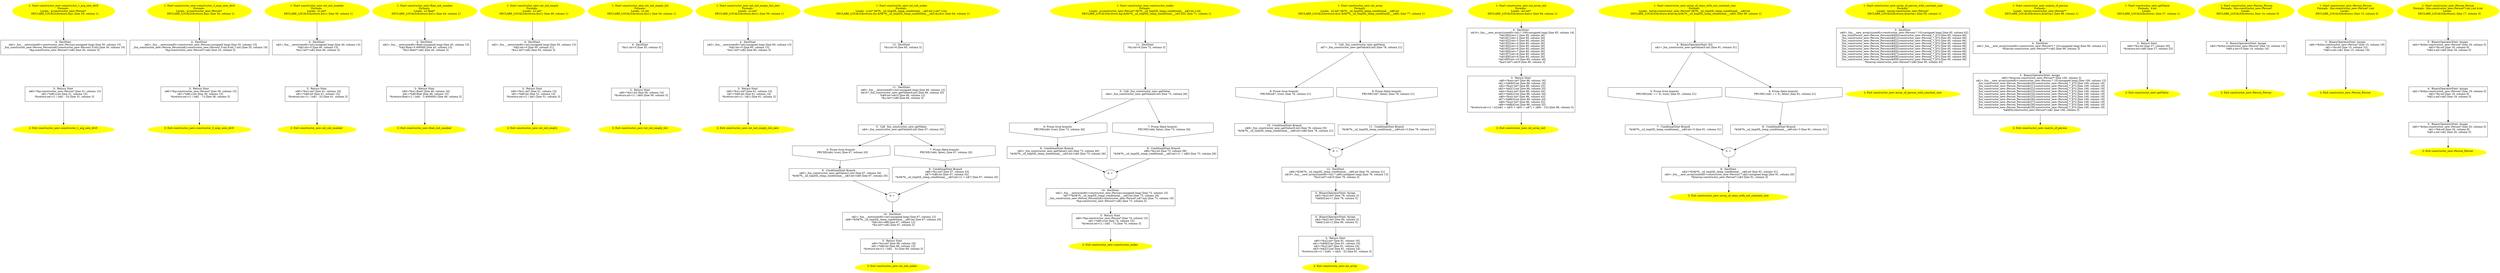 /* @generated */
digraph cfg {
"constructor_1_arg_new_div0#constructor_new#798841234716809588.2c010a7c7293e961b9ed8149c3f3debe_1" [label="1: Start constructor_new::constructor_1_arg_new_div0\nFormals: \nLocals:  p:constructor_new::Person* \n   DECLARE_LOCALS(&return,&p); [line 29, column 1]\n " color=yellow style=filled]
	

	 "constructor_1_arg_new_div0#constructor_new#798841234716809588.2c010a7c7293e961b9ed8149c3f3debe_1" -> "constructor_1_arg_new_div0#constructor_new#798841234716809588.2c010a7c7293e961b9ed8149c3f3debe_4" ;
"constructor_1_arg_new_div0#constructor_new#798841234716809588.2c010a7c7293e961b9ed8149c3f3debe_2" [label="2: Exit constructor_new::constructor_1_arg_new_div0 \n  " color=yellow style=filled]
	

"constructor_1_arg_new_div0#constructor_new#798841234716809588.2c010a7c7293e961b9ed8149c3f3debe_3" [label="3:  Return Stmt \n   n$0=*&p:constructor_new::Person* [line 31, column 15]\n  n$1=*n$0.x:int [line 31, column 15]\n  *&return:int=(1 / (n$1 - 5)) [line 31, column 3]\n " shape="box"]
	

	 "constructor_1_arg_new_div0#constructor_new#798841234716809588.2c010a7c7293e961b9ed8149c3f3debe_3" -> "constructor_1_arg_new_div0#constructor_new#798841234716809588.2c010a7c7293e961b9ed8149c3f3debe_2" ;
"constructor_1_arg_new_div0#constructor_new#798841234716809588.2c010a7c7293e961b9ed8149c3f3debe_4" [label="4:  DeclStmt \n   n$2=_fun___new(sizeof(t=constructor_new::Person):unsigned long) [line 30, column 15]\n  _fun_constructor_new::Person_Person(n$2:constructor_new::Person*,5:int) [line 30, column 19]\n  *&p:constructor_new::Person*=n$2 [line 30, column 3]\n " shape="box"]
	

	 "constructor_1_arg_new_div0#constructor_new#798841234716809588.2c010a7c7293e961b9ed8149c3f3debe_4" -> "constructor_1_arg_new_div0#constructor_new#798841234716809588.2c010a7c7293e961b9ed8149c3f3debe_3" ;
"constructor_3_args_new_div0#constructor_new#13438839859480315932.2122014ebac449e6fb981ba75ba0617e_1" [label="1: Start constructor_new::constructor_3_args_new_div0\nFormals: \nLocals:  p:constructor_new::Person* \n   DECLARE_LOCALS(&return,&p); [line 34, column 1]\n " color=yellow style=filled]
	

	 "constructor_3_args_new_div0#constructor_new#13438839859480315932.2122014ebac449e6fb981ba75ba0617e_1" -> "constructor_3_args_new_div0#constructor_new#13438839859480315932.2122014ebac449e6fb981ba75ba0617e_4" ;
"constructor_3_args_new_div0#constructor_new#13438839859480315932.2122014ebac449e6fb981ba75ba0617e_2" [label="2: Exit constructor_new::constructor_3_args_new_div0 \n  " color=yellow style=filled]
	

"constructor_3_args_new_div0#constructor_new#13438839859480315932.2122014ebac449e6fb981ba75ba0617e_3" [label="3:  Return Stmt \n   n$0=*&p:constructor_new::Person* [line 36, column 15]\n  n$1=*n$0.z:int [line 36, column 15]\n  *&return:int=(1 / (n$1 - 7)) [line 36, column 3]\n " shape="box"]
	

	 "constructor_3_args_new_div0#constructor_new#13438839859480315932.2122014ebac449e6fb981ba75ba0617e_3" -> "constructor_3_args_new_div0#constructor_new#13438839859480315932.2122014ebac449e6fb981ba75ba0617e_2" ;
"constructor_3_args_new_div0#constructor_new#13438839859480315932.2122014ebac449e6fb981ba75ba0617e_4" [label="4:  DeclStmt \n   n$2=_fun___new(sizeof(t=constructor_new::Person):unsigned long) [line 35, column 15]\n  _fun_constructor_new::Person_Person(n$2:constructor_new::Person*,5:int,6:int,7:int) [line 35, column 19]\n  *&p:constructor_new::Person*=n$2 [line 35, column 3]\n " shape="box"]
	

	 "constructor_3_args_new_div0#constructor_new#13438839859480315932.2122014ebac449e6fb981ba75ba0617e_4" -> "constructor_3_args_new_div0#constructor_new#13438839859480315932.2122014ebac449e6fb981ba75ba0617e_3" ;
"int_init_number#constructor_new#16564762083428359974.2a1c04c2e924068dd02b097712efe518_1" [label="1: Start constructor_new::int_init_number\nFormals: \nLocals:  x1:int* \n   DECLARE_LOCALS(&return,&x1); [line 39, column 1]\n " color=yellow style=filled]
	

	 "int_init_number#constructor_new#16564762083428359974.2a1c04c2e924068dd02b097712efe518_1" -> "int_init_number#constructor_new#16564762083428359974.2a1c04c2e924068dd02b097712efe518_4" ;
"int_init_number#constructor_new#16564762083428359974.2a1c04c2e924068dd02b097712efe518_2" [label="2: Exit constructor_new::int_init_number \n  " color=yellow style=filled]
	

"int_init_number#constructor_new#16564762083428359974.2a1c04c2e924068dd02b097712efe518_3" [label="3:  Return Stmt \n   n$0=*&x1:int* [line 41, column 16]\n  n$1=*n$0:int [line 41, column 15]\n  *&return:int=(1 / (n$1 - 5)) [line 41, column 3]\n " shape="box"]
	

	 "int_init_number#constructor_new#16564762083428359974.2a1c04c2e924068dd02b097712efe518_3" -> "int_init_number#constructor_new#16564762083428359974.2a1c04c2e924068dd02b097712efe518_2" ;
"int_init_number#constructor_new#16564762083428359974.2a1c04c2e924068dd02b097712efe518_4" [label="4:  DeclStmt \n   n$2=_fun___new(sizeof(t=int):unsigned long) [line 40, column 13]\n  *n$2:int=5 [line 40, column 13]\n  *&x1:int*=n$2 [line 40, column 3]\n " shape="box"]
	

	 "int_init_number#constructor_new#16564762083428359974.2a1c04c2e924068dd02b097712efe518_4" -> "int_init_number#constructor_new#16564762083428359974.2a1c04c2e924068dd02b097712efe518_3" ;
"float_init_number#constructor_new#3988440966025503299.b1d13528d0a983c1943c8fdd13e58be6_1" [label="1: Start constructor_new::float_init_number\nFormals: \nLocals:  x1:float* \n   DECLARE_LOCALS(&return,&x1); [line 44, column 1]\n " color=yellow style=filled]
	

	 "float_init_number#constructor_new#3988440966025503299.b1d13528d0a983c1943c8fdd13e58be6_1" -> "float_init_number#constructor_new#3988440966025503299.b1d13528d0a983c1943c8fdd13e58be6_4" ;
"float_init_number#constructor_new#3988440966025503299.b1d13528d0a983c1943c8fdd13e58be6_2" [label="2: Exit constructor_new::float_init_number \n  " color=yellow style=filled]
	

"float_init_number#constructor_new#3988440966025503299.b1d13528d0a983c1943c8fdd13e58be6_3" [label="3:  Return Stmt \n   n$0=*&x1:float* [line 46, column 16]\n  n$1=*n$0:float [line 46, column 15]\n  *&return:float=(1 / (n$1 - 5.400000)) [line 46, column 3]\n " shape="box"]
	

	 "float_init_number#constructor_new#3988440966025503299.b1d13528d0a983c1943c8fdd13e58be6_3" -> "float_init_number#constructor_new#3988440966025503299.b1d13528d0a983c1943c8fdd13e58be6_2" ;
"float_init_number#constructor_new#3988440966025503299.b1d13528d0a983c1943c8fdd13e58be6_4" [label="4:  DeclStmt \n   n$2=_fun___new(sizeof(t=float):unsigned long) [line 45, column 15]\n  *n$2:float=5.400000 [line 45, column 15]\n  *&x1:float*=n$2 [line 45, column 3]\n " shape="box"]
	

	 "float_init_number#constructor_new#3988440966025503299.b1d13528d0a983c1943c8fdd13e58be6_4" -> "float_init_number#constructor_new#3988440966025503299.b1d13528d0a983c1943c8fdd13e58be6_3" ;
"int_init_empty#constructor_new#15413029864213743197.d5b807871fe4ea10e898a381f0edef4d_1" [label="1: Start constructor_new::int_init_empty\nFormals: \nLocals:  x1:int* \n   DECLARE_LOCALS(&return,&x1); [line 49, column 1]\n " color=yellow style=filled]
	

	 "int_init_empty#constructor_new#15413029864213743197.d5b807871fe4ea10e898a381f0edef4d_1" -> "int_init_empty#constructor_new#15413029864213743197.d5b807871fe4ea10e898a381f0edef4d_4" ;
"int_init_empty#constructor_new#15413029864213743197.d5b807871fe4ea10e898a381f0edef4d_2" [label="2: Exit constructor_new::int_init_empty \n  " color=yellow style=filled]
	

"int_init_empty#constructor_new#15413029864213743197.d5b807871fe4ea10e898a381f0edef4d_3" [label="3:  Return Stmt \n   n$0=*&x1:int* [line 51, column 15]\n  n$1=*n$0:int [line 51, column 14]\n  *&return:int=(1 / n$1) [line 51, column 3]\n " shape="box"]
	

	 "int_init_empty#constructor_new#15413029864213743197.d5b807871fe4ea10e898a381f0edef4d_3" -> "int_init_empty#constructor_new#15413029864213743197.d5b807871fe4ea10e898a381f0edef4d_2" ;
"int_init_empty#constructor_new#15413029864213743197.d5b807871fe4ea10e898a381f0edef4d_4" [label="4:  DeclStmt \n   n$2=_fun___new(sizeof(t=int):unsigned long) [line 50, column 13]\n  *n$2:int=0 [line 50, column 21]\n  *&x1:int*=n$2 [line 50, column 3]\n " shape="box"]
	

	 "int_init_empty#constructor_new#15413029864213743197.d5b807871fe4ea10e898a381f0edef4d_4" -> "int_init_empty#constructor_new#15413029864213743197.d5b807871fe4ea10e898a381f0edef4d_3" ;
"int_init_empty_list#constructor_new#3613770932207490177.2b4662eed1a13d3237e163f39bc6397c_1" [label="1: Start constructor_new::int_init_empty_list\nFormals: \nLocals:  x1:int \n   DECLARE_LOCALS(&return,&x1); [line 54, column 1]\n " color=yellow style=filled]
	

	 "int_init_empty_list#constructor_new#3613770932207490177.2b4662eed1a13d3237e163f39bc6397c_1" -> "int_init_empty_list#constructor_new#3613770932207490177.2b4662eed1a13d3237e163f39bc6397c_4" ;
"int_init_empty_list#constructor_new#3613770932207490177.2b4662eed1a13d3237e163f39bc6397c_2" [label="2: Exit constructor_new::int_init_empty_list \n  " color=yellow style=filled]
	

"int_init_empty_list#constructor_new#3613770932207490177.2b4662eed1a13d3237e163f39bc6397c_3" [label="3:  Return Stmt \n   n$0=*&x1:int [line 56, column 14]\n  *&return:int=(1 / n$0) [line 56, column 3]\n " shape="box"]
	

	 "int_init_empty_list#constructor_new#3613770932207490177.2b4662eed1a13d3237e163f39bc6397c_3" -> "int_init_empty_list#constructor_new#3613770932207490177.2b4662eed1a13d3237e163f39bc6397c_2" ;
"int_init_empty_list#constructor_new#3613770932207490177.2b4662eed1a13d3237e163f39bc6397c_4" [label="4:  DeclStmt \n   *&x1:int=0 [line 55, column 3]\n " shape="box"]
	

	 "int_init_empty_list#constructor_new#3613770932207490177.2b4662eed1a13d3237e163f39bc6397c_4" -> "int_init_empty_list#constructor_new#3613770932207490177.2b4662eed1a13d3237e163f39bc6397c_3" ;
"int_init_empty_list_new#constructor_new#18093274870234850959.e77c2840901e6e789e52d55ac81db88f_1" [label="1: Start constructor_new::int_init_empty_list_new\nFormals: \nLocals:  x1:int* \n   DECLARE_LOCALS(&return,&x1); [line 59, column 1]\n " color=yellow style=filled]
	

	 "int_init_empty_list_new#constructor_new#18093274870234850959.e77c2840901e6e789e52d55ac81db88f_1" -> "int_init_empty_list_new#constructor_new#18093274870234850959.e77c2840901e6e789e52d55ac81db88f_4" ;
"int_init_empty_list_new#constructor_new#18093274870234850959.e77c2840901e6e789e52d55ac81db88f_2" [label="2: Exit constructor_new::int_init_empty_list_new \n  " color=yellow style=filled]
	

"int_init_empty_list_new#constructor_new#18093274870234850959.e77c2840901e6e789e52d55ac81db88f_3" [label="3:  Return Stmt \n   n$0=*&x1:int* [line 61, column 15]\n  n$1=*n$0:int [line 61, column 14]\n  *&return:int=(1 / n$1) [line 61, column 3]\n " shape="box"]
	

	 "int_init_empty_list_new#constructor_new#18093274870234850959.e77c2840901e6e789e52d55ac81db88f_3" -> "int_init_empty_list_new#constructor_new#18093274870234850959.e77c2840901e6e789e52d55ac81db88f_2" ;
"int_init_empty_list_new#constructor_new#18093274870234850959.e77c2840901e6e789e52d55ac81db88f_4" [label="4:  DeclStmt \n   n$2=_fun___new(sizeof(t=int):unsigned long) [line 60, column 13]\n  *n$2:int=0 [line 60, column 13]\n  *&x1:int*=n$2 [line 60, column 3]\n " shape="box"]
	

	 "int_init_empty_list_new#constructor_new#18093274870234850959.e77c2840901e6e789e52d55ac81db88f_4" -> "int_init_empty_list_new#constructor_new#18093274870234850959.e77c2840901e6e789e52d55ac81db88f_3" ;
"int_init_nodes#constructor_new#3816193909145311065.e18f1e2417086b4c8d20246eeee5dd01_1" [label="1: Start constructor_new::int_init_nodes\nFormals: \nLocals:  x:int* 0$?%__sil_tmpSIL_temp_conditional___n$3:int y:int* z:int \n   DECLARE_LOCALS(&return,&x,&0$?%__sil_tmpSIL_temp_conditional___n$3,&y,&z); [line 64, column 1]\n " color=yellow style=filled]
	

	 "int_init_nodes#constructor_new#3816193909145311065.e18f1e2417086b4c8d20246eeee5dd01_1" -> "int_init_nodes#constructor_new#3816193909145311065.e18f1e2417086b4c8d20246eeee5dd01_12" ;
"int_init_nodes#constructor_new#3816193909145311065.e18f1e2417086b4c8d20246eeee5dd01_2" [label="2: Exit constructor_new::int_init_nodes \n  " color=yellow style=filled]
	

"int_init_nodes#constructor_new#3816193909145311065.e18f1e2417086b4c8d20246eeee5dd01_3" [label="3:  Return Stmt \n   n$0=*&x:int* [line 68, column 16]\n  n$1=*n$0:int [line 68, column 15]\n  *&return:int=(1 / (n$1 - 5)) [line 68, column 3]\n " shape="box"]
	

	 "int_init_nodes#constructor_new#3816193909145311065.e18f1e2417086b4c8d20246eeee5dd01_3" -> "int_init_nodes#constructor_new#3816193909145311065.e18f1e2417086b4c8d20246eeee5dd01_2" ;
"int_init_nodes#constructor_new#3816193909145311065.e18f1e2417086b4c8d20246eeee5dd01_4" [label="4: + \n  " ]
	

	 "int_init_nodes#constructor_new#3816193909145311065.e18f1e2417086b4c8d20246eeee5dd01_4" -> "int_init_nodes#constructor_new#3816193909145311065.e18f1e2417086b4c8d20246eeee5dd01_10" ;
"int_init_nodes#constructor_new#3816193909145311065.e18f1e2417086b4c8d20246eeee5dd01_5" [label="5:  Call _fun_constructor_new::getValue \n   n$4=_fun_constructor_new::getValue(0:int) [line 67, column 20]\n " shape="box"]
	

	 "int_init_nodes#constructor_new#3816193909145311065.e18f1e2417086b4c8d20246eeee5dd01_5" -> "int_init_nodes#constructor_new#3816193909145311065.e18f1e2417086b4c8d20246eeee5dd01_6" ;
	 "int_init_nodes#constructor_new#3816193909145311065.e18f1e2417086b4c8d20246eeee5dd01_5" -> "int_init_nodes#constructor_new#3816193909145311065.e18f1e2417086b4c8d20246eeee5dd01_7" ;
"int_init_nodes#constructor_new#3816193909145311065.e18f1e2417086b4c8d20246eeee5dd01_6" [label="6: Prune (true branch) \n   PRUNE(n$4, true); [line 67, column 20]\n " shape="invhouse"]
	

	 "int_init_nodes#constructor_new#3816193909145311065.e18f1e2417086b4c8d20246eeee5dd01_6" -> "int_init_nodes#constructor_new#3816193909145311065.e18f1e2417086b4c8d20246eeee5dd01_8" ;
"int_init_nodes#constructor_new#3816193909145311065.e18f1e2417086b4c8d20246eeee5dd01_7" [label="7: Prune (false branch) \n   PRUNE(!n$4, false); [line 67, column 20]\n " shape="invhouse"]
	

	 "int_init_nodes#constructor_new#3816193909145311065.e18f1e2417086b4c8d20246eeee5dd01_7" -> "int_init_nodes#constructor_new#3816193909145311065.e18f1e2417086b4c8d20246eeee5dd01_9" ;
"int_init_nodes#constructor_new#3816193909145311065.e18f1e2417086b4c8d20246eeee5dd01_8" [label="8:  ConditinalStmt Branch \n   n$5=_fun_constructor_new::getValue(1:int) [line 67, column 34]\n  *&0$?%__sil_tmpSIL_temp_conditional___n$3:int=n$5 [line 67, column 20]\n " shape="box"]
	

	 "int_init_nodes#constructor_new#3816193909145311065.e18f1e2417086b4c8d20246eeee5dd01_8" -> "int_init_nodes#constructor_new#3816193909145311065.e18f1e2417086b4c8d20246eeee5dd01_4" ;
"int_init_nodes#constructor_new#3816193909145311065.e18f1e2417086b4c8d20246eeee5dd01_9" [label="9:  ConditinalStmt Branch \n   n$6=*&y:int* [line 67, column 53]\n  n$7=*n$6:int [line 67, column 52]\n  *&0$?%__sil_tmpSIL_temp_conditional___n$3:int=(1 + n$7) [line 67, column 20]\n " shape="box"]
	

	 "int_init_nodes#constructor_new#3816193909145311065.e18f1e2417086b4c8d20246eeee5dd01_9" -> "int_init_nodes#constructor_new#3816193909145311065.e18f1e2417086b4c8d20246eeee5dd01_4" ;
"int_init_nodes#constructor_new#3816193909145311065.e18f1e2417086b4c8d20246eeee5dd01_10" [label="10:  DeclStmt \n   n$2=_fun___new(sizeof(t=int):unsigned long) [line 67, column 12]\n  n$8=*&0$?%__sil_tmpSIL_temp_conditional___n$3:int [line 67, column 20]\n  *n$2:int=n$8 [line 67, column 12]\n  *&x:int*=n$2 [line 67, column 3]\n " shape="box"]
	

	 "int_init_nodes#constructor_new#3816193909145311065.e18f1e2417086b4c8d20246eeee5dd01_10" -> "int_init_nodes#constructor_new#3816193909145311065.e18f1e2417086b4c8d20246eeee5dd01_3" ;
"int_init_nodes#constructor_new#3816193909145311065.e18f1e2417086b4c8d20246eeee5dd01_11" [label="11:  DeclStmt \n   n$9=_fun___new(sizeof(t=int):unsigned long) [line 66, column 12]\n  n$10=_fun_constructor_new::getValue(4:int) [line 66, column 20]\n  *n$9:int=n$10 [line 66, column 12]\n  *&y:int*=n$9 [line 66, column 3]\n " shape="box"]
	

	 "int_init_nodes#constructor_new#3816193909145311065.e18f1e2417086b4c8d20246eeee5dd01_11" -> "int_init_nodes#constructor_new#3816193909145311065.e18f1e2417086b4c8d20246eeee5dd01_5" ;
"int_init_nodes#constructor_new#3816193909145311065.e18f1e2417086b4c8d20246eeee5dd01_12" [label="12:  DeclStmt \n   *&z:int=6 [line 65, column 3]\n " shape="box"]
	

	 "int_init_nodes#constructor_new#3816193909145311065.e18f1e2417086b4c8d20246eeee5dd01_12" -> "int_init_nodes#constructor_new#3816193909145311065.e18f1e2417086b4c8d20246eeee5dd01_11" ;
"constructor_nodes#constructor_new#2199504594298711726.73e416487288cbd4adea79b64a17dbe2_1" [label="1: Start constructor_new::constructor_nodes\nFormals: \nLocals:  p:constructor_new::Person* 0$?%__sil_tmpSIL_temp_conditional___n$3:int z:int \n   DECLARE_LOCALS(&return,&p,&0$?%__sil_tmpSIL_temp_conditional___n$3,&z); [line 71, column 1]\n " color=yellow style=filled]
	

	 "constructor_nodes#constructor_new#2199504594298711726.73e416487288cbd4adea79b64a17dbe2_1" -> "constructor_nodes#constructor_new#2199504594298711726.73e416487288cbd4adea79b64a17dbe2_11" ;
"constructor_nodes#constructor_new#2199504594298711726.73e416487288cbd4adea79b64a17dbe2_2" [label="2: Exit constructor_new::constructor_nodes \n  " color=yellow style=filled]
	

"constructor_nodes#constructor_new#2199504594298711726.73e416487288cbd4adea79b64a17dbe2_3" [label="3:  Return Stmt \n   n$0=*&p:constructor_new::Person* [line 74, column 15]\n  n$1=*n$0.x:int [line 74, column 15]\n  *&return:int=(1 / (n$1 - 7)) [line 74, column 3]\n " shape="box"]
	

	 "constructor_nodes#constructor_new#2199504594298711726.73e416487288cbd4adea79b64a17dbe2_3" -> "constructor_nodes#constructor_new#2199504594298711726.73e416487288cbd4adea79b64a17dbe2_2" ;
"constructor_nodes#constructor_new#2199504594298711726.73e416487288cbd4adea79b64a17dbe2_4" [label="4: + \n  " ]
	

	 "constructor_nodes#constructor_new#2199504594298711726.73e416487288cbd4adea79b64a17dbe2_4" -> "constructor_nodes#constructor_new#2199504594298711726.73e416487288cbd4adea79b64a17dbe2_10" ;
"constructor_nodes#constructor_new#2199504594298711726.73e416487288cbd4adea79b64a17dbe2_5" [label="5:  Call _fun_constructor_new::getValue \n   n$4=_fun_constructor_new::getValue(0:int) [line 73, column 26]\n " shape="box"]
	

	 "constructor_nodes#constructor_new#2199504594298711726.73e416487288cbd4adea79b64a17dbe2_5" -> "constructor_nodes#constructor_new#2199504594298711726.73e416487288cbd4adea79b64a17dbe2_6" ;
	 "constructor_nodes#constructor_new#2199504594298711726.73e416487288cbd4adea79b64a17dbe2_5" -> "constructor_nodes#constructor_new#2199504594298711726.73e416487288cbd4adea79b64a17dbe2_7" ;
"constructor_nodes#constructor_new#2199504594298711726.73e416487288cbd4adea79b64a17dbe2_6" [label="6: Prune (true branch) \n   PRUNE(n$4, true); [line 73, column 26]\n " shape="invhouse"]
	

	 "constructor_nodes#constructor_new#2199504594298711726.73e416487288cbd4adea79b64a17dbe2_6" -> "constructor_nodes#constructor_new#2199504594298711726.73e416487288cbd4adea79b64a17dbe2_8" ;
"constructor_nodes#constructor_new#2199504594298711726.73e416487288cbd4adea79b64a17dbe2_7" [label="7: Prune (false branch) \n   PRUNE(!n$4, false); [line 73, column 26]\n " shape="invhouse"]
	

	 "constructor_nodes#constructor_new#2199504594298711726.73e416487288cbd4adea79b64a17dbe2_7" -> "constructor_nodes#constructor_new#2199504594298711726.73e416487288cbd4adea79b64a17dbe2_9" ;
"constructor_nodes#constructor_new#2199504594298711726.73e416487288cbd4adea79b64a17dbe2_8" [label="8:  ConditinalStmt Branch \n   n$5=_fun_constructor_new::getValue(1:int) [line 73, column 40]\n  *&0$?%__sil_tmpSIL_temp_conditional___n$3:int=n$5 [line 73, column 26]\n " shape="box"]
	

	 "constructor_nodes#constructor_new#2199504594298711726.73e416487288cbd4adea79b64a17dbe2_8" -> "constructor_nodes#constructor_new#2199504594298711726.73e416487288cbd4adea79b64a17dbe2_4" ;
"constructor_nodes#constructor_new#2199504594298711726.73e416487288cbd4adea79b64a17dbe2_9" [label="9:  ConditinalStmt Branch \n   n$6=*&z:int [line 73, column 58]\n  *&0$?%__sil_tmpSIL_temp_conditional___n$3:int=(1 + n$6) [line 73, column 26]\n " shape="box"]
	

	 "constructor_nodes#constructor_new#2199504594298711726.73e416487288cbd4adea79b64a17dbe2_9" -> "constructor_nodes#constructor_new#2199504594298711726.73e416487288cbd4adea79b64a17dbe2_4" ;
"constructor_nodes#constructor_new#2199504594298711726.73e416487288cbd4adea79b64a17dbe2_10" [label="10:  DeclStmt \n   n$2=_fun___new(sizeof(t=constructor_new::Person):unsigned long) [line 73, column 15]\n  n$7=*&0$?%__sil_tmpSIL_temp_conditional___n$3:int [line 73, column 26]\n  _fun_constructor_new::Person_Person(n$2:constructor_new::Person*,n$7:int) [line 73, column 19]\n  *&p:constructor_new::Person*=n$2 [line 73, column 3]\n " shape="box"]
	

	 "constructor_nodes#constructor_new#2199504594298711726.73e416487288cbd4adea79b64a17dbe2_10" -> "constructor_nodes#constructor_new#2199504594298711726.73e416487288cbd4adea79b64a17dbe2_3" ;
"constructor_nodes#constructor_new#2199504594298711726.73e416487288cbd4adea79b64a17dbe2_11" [label="11:  DeclStmt \n   *&z:int=6 [line 72, column 3]\n " shape="box"]
	

	 "constructor_nodes#constructor_new#2199504594298711726.73e416487288cbd4adea79b64a17dbe2_11" -> "constructor_nodes#constructor_new#2199504594298711726.73e416487288cbd4adea79b64a17dbe2_5" ;
"int_array#constructor_new#17288301834361373856.f0e67f3600c928968ac2559eafa09ba2_1" [label="1: Start constructor_new::int_array\nFormals: \nLocals:  x2:int* 0$?%__sil_tmpSIL_temp_conditional___n$6:int \n   DECLARE_LOCALS(&return,&x2,&0$?%__sil_tmpSIL_temp_conditional___n$6); [line 77, column 1]\n " color=yellow style=filled]
	

	 "int_array#constructor_new#17288301834361373856.f0e67f3600c928968ac2559eafa09ba2_1" -> "int_array#constructor_new#17288301834361373856.f0e67f3600c928968ac2559eafa09ba2_7" ;
"int_array#constructor_new#17288301834361373856.f0e67f3600c928968ac2559eafa09ba2_2" [label="2: Exit constructor_new::int_array \n  " color=yellow style=filled]
	

"int_array#constructor_new#17288301834361373856.f0e67f3600c928968ac2559eafa09ba2_3" [label="3:  Return Stmt \n   n$0=*&x2:int* [line 81, column 16]\n  n$1=*n$0[0]:int [line 81, column 16]\n  n$2=*&x2:int* [line 81, column 24]\n  n$3=*n$2[1]:int [line 81, column 24]\n  *&return:int=(1 / ((n$1 + n$3) - 3)) [line 81, column 3]\n " shape="box"]
	

	 "int_array#constructor_new#17288301834361373856.f0e67f3600c928968ac2559eafa09ba2_3" -> "int_array#constructor_new#17288301834361373856.f0e67f3600c928968ac2559eafa09ba2_2" ;
"int_array#constructor_new#17288301834361373856.f0e67f3600c928968ac2559eafa09ba2_4" [label="4:  BinaryOperatorStmt: Assign \n   n$4=*&x2:int* [line 80, column 3]\n  *n$4[1]:int=2 [line 80, column 3]\n " shape="box"]
	

	 "int_array#constructor_new#17288301834361373856.f0e67f3600c928968ac2559eafa09ba2_4" -> "int_array#constructor_new#17288301834361373856.f0e67f3600c928968ac2559eafa09ba2_3" ;
"int_array#constructor_new#17288301834361373856.f0e67f3600c928968ac2559eafa09ba2_5" [label="5:  BinaryOperatorStmt: Assign \n   n$5=*&x2:int* [line 79, column 3]\n  *n$5[0]:int=1 [line 79, column 3]\n " shape="box"]
	

	 "int_array#constructor_new#17288301834361373856.f0e67f3600c928968ac2559eafa09ba2_5" -> "int_array#constructor_new#17288301834361373856.f0e67f3600c928968ac2559eafa09ba2_4" ;
"int_array#constructor_new#17288301834361373856.f0e67f3600c928968ac2559eafa09ba2_6" [label="6: + \n  " ]
	

	 "int_array#constructor_new#17288301834361373856.f0e67f3600c928968ac2559eafa09ba2_6" -> "int_array#constructor_new#17288301834361373856.f0e67f3600c928968ac2559eafa09ba2_12" ;
"int_array#constructor_new#17288301834361373856.f0e67f3600c928968ac2559eafa09ba2_7" [label="7:  Call _fun_constructor_new::getValue \n   n$7=_fun_constructor_new::getValue(5:int) [line 78, column 21]\n " shape="box"]
	

	 "int_array#constructor_new#17288301834361373856.f0e67f3600c928968ac2559eafa09ba2_7" -> "int_array#constructor_new#17288301834361373856.f0e67f3600c928968ac2559eafa09ba2_8" ;
	 "int_array#constructor_new#17288301834361373856.f0e67f3600c928968ac2559eafa09ba2_7" -> "int_array#constructor_new#17288301834361373856.f0e67f3600c928968ac2559eafa09ba2_9" ;
"int_array#constructor_new#17288301834361373856.f0e67f3600c928968ac2559eafa09ba2_8" [label="8: Prune (true branch) \n   PRUNE(n$7, true); [line 78, column 21]\n " shape="invhouse"]
	

	 "int_array#constructor_new#17288301834361373856.f0e67f3600c928968ac2559eafa09ba2_8" -> "int_array#constructor_new#17288301834361373856.f0e67f3600c928968ac2559eafa09ba2_10" ;
"int_array#constructor_new#17288301834361373856.f0e67f3600c928968ac2559eafa09ba2_9" [label="9: Prune (false branch) \n   PRUNE(!n$7, false); [line 78, column 21]\n " shape="invhouse"]
	

	 "int_array#constructor_new#17288301834361373856.f0e67f3600c928968ac2559eafa09ba2_9" -> "int_array#constructor_new#17288301834361373856.f0e67f3600c928968ac2559eafa09ba2_11" ;
"int_array#constructor_new#17288301834361373856.f0e67f3600c928968ac2559eafa09ba2_10" [label="10:  ConditinalStmt Branch \n   n$8=_fun_constructor_new::getValue(5:int) [line 78, column 35]\n  *&0$?%__sil_tmpSIL_temp_conditional___n$6:int=n$8 [line 78, column 21]\n " shape="box"]
	

	 "int_array#constructor_new#17288301834361373856.f0e67f3600c928968ac2559eafa09ba2_10" -> "int_array#constructor_new#17288301834361373856.f0e67f3600c928968ac2559eafa09ba2_6" ;
"int_array#constructor_new#17288301834361373856.f0e67f3600c928968ac2559eafa09ba2_11" [label="11:  ConditinalStmt Branch \n   *&0$?%__sil_tmpSIL_temp_conditional___n$6:int=3 [line 78, column 21]\n " shape="box"]
	

	 "int_array#constructor_new#17288301834361373856.f0e67f3600c928968ac2559eafa09ba2_11" -> "int_array#constructor_new#17288301834361373856.f0e67f3600c928968ac2559eafa09ba2_6" ;
"int_array#constructor_new#17288301834361373856.f0e67f3600c928968ac2559eafa09ba2_12" [label="12:  DeclStmt \n   n$9=*&0$?%__sil_tmpSIL_temp_conditional___n$6:int [line 78, column 21]\n  n$10=_fun___new_array((sizeof(t=int) * n$9):unsigned long) [line 78, column 13]\n  *&x2:int*=n$10 [line 78, column 3]\n " shape="box"]
	

	 "int_array#constructor_new#17288301834361373856.f0e67f3600c928968ac2559eafa09ba2_12" -> "int_array#constructor_new#17288301834361373856.f0e67f3600c928968ac2559eafa09ba2_5" ;
"int_array_init#constructor_new#14099932616230884357.69a63438c3aee293029f068d373c29c3_1" [label="1: Start constructor_new::int_array_init\nFormals: \nLocals:  arr:int* \n   DECLARE_LOCALS(&return,&arr); [line 84, column 1]\n " color=yellow style=filled]
	

	 "int_array_init#constructor_new#14099932616230884357.69a63438c3aee293029f068d373c29c3_1" -> "int_array_init#constructor_new#14099932616230884357.69a63438c3aee293029f068d373c29c3_4" ;
"int_array_init#constructor_new#14099932616230884357.69a63438c3aee293029f068d373c29c3_2" [label="2: Exit constructor_new::int_array_init \n  " color=yellow style=filled]
	

"int_array_init#constructor_new#14099932616230884357.69a63438c3aee293029f068d373c29c3_3" [label="3:  Return Stmt \n   n$0=*&arr:int* [line 86, column 16]\n  n$1=*n$0[0]:int [line 86, column 16]\n  n$2=*&arr:int* [line 86, column 25]\n  n$3=*n$2[1]:int [line 86, column 25]\n  n$4=*&arr:int* [line 86, column 34]\n  n$5=*n$4[2]:int [line 86, column 34]\n  n$6=*&arr:int* [line 86, column 43]\n  n$7=*n$6[3]:int [line 86, column 43]\n  n$8=*&arr:int* [line 86, column 52]\n  n$9=*n$8[4]:int [line 86, column 52]\n  *&return:int=(1 / (((((n$1 + n$3) + n$5) + n$7) + n$9) - 15)) [line 86, column 3]\n " shape="box"]
	

	 "int_array_init#constructor_new#14099932616230884357.69a63438c3aee293029f068d373c29c3_3" -> "int_array_init#constructor_new#14099932616230884357.69a63438c3aee293029f068d373c29c3_2" ;
"int_array_init#constructor_new#14099932616230884357.69a63438c3aee293029f068d373c29c3_4" [label="4:  DeclStmt \n   n$10=_fun___new_array((sizeof(t=int) * 100):unsigned long) [line 85, column 14]\n  *n$10[0]:int=1 [line 85, column 26]\n  *n$10[1]:int=2 [line 85, column 26]\n  *n$10[2]:int=3 [line 85, column 26]\n  *n$10[3]:int=4 [line 85, column 26]\n  *n$10[4]:int=5 [line 85, column 26]\n  *n$10[5]:int=6 [line 85, column 26]\n  *n$10[6]:int=7 [line 85, column 26]\n  *n$10[7]:int=8 [line 85, column 26]\n  *n$10[8]:int=9 [line 85, column 26]\n  *n$10[9]:int=10 [line 85, column 26]\n  *&arr:int*=n$10 [line 85, column 3]\n " shape="box"]
	

	 "int_array_init#constructor_new#14099932616230884357.69a63438c3aee293029f068d373c29c3_4" -> "int_array_init#constructor_new#14099932616230884357.69a63438c3aee293029f068d373c29c3_3" ;
"array_of_class_with_not_constant_size#constructor_new#9810665286379016302.453a7058d5d4d9a1fa36084713fcfc7d_1" [label="1: Start constructor_new::array_of_class_with_not_constant_size\nFormals: \nLocals:  tarray:constructor_new::Person* 0$?%__sil_tmpSIL_temp_conditional___n$0:int \n   DECLARE_LOCALS(&return,&tarray,&0$?%__sil_tmpSIL_temp_conditional___n$0); [line 90, column 1]\n " color=yellow style=filled]
	

	 "array_of_class_with_not_constant_size#constructor_new#9810665286379016302.453a7058d5d4d9a1fa36084713fcfc7d_1" -> "array_of_class_with_not_constant_size#constructor_new#9810665286379016302.453a7058d5d4d9a1fa36084713fcfc7d_4" ;
"array_of_class_with_not_constant_size#constructor_new#9810665286379016302.453a7058d5d4d9a1fa36084713fcfc7d_2" [label="2: Exit constructor_new::array_of_class_with_not_constant_size \n  " color=yellow style=filled]
	

"array_of_class_with_not_constant_size#constructor_new#9810665286379016302.453a7058d5d4d9a1fa36084713fcfc7d_3" [label="3: + \n  " ]
	

	 "array_of_class_with_not_constant_size#constructor_new#9810665286379016302.453a7058d5d4d9a1fa36084713fcfc7d_3" -> "array_of_class_with_not_constant_size#constructor_new#9810665286379016302.453a7058d5d4d9a1fa36084713fcfc7d_9" ;
"array_of_class_with_not_constant_size#constructor_new#9810665286379016302.453a7058d5d4d9a1fa36084713fcfc7d_4" [label="4:  BinaryOperatorStmt: EQ \n   n$1=_fun_constructor_new::getValue(5:int) [line 91, column 31]\n " shape="box"]
	

	 "array_of_class_with_not_constant_size#constructor_new#9810665286379016302.453a7058d5d4d9a1fa36084713fcfc7d_4" -> "array_of_class_with_not_constant_size#constructor_new#9810665286379016302.453a7058d5d4d9a1fa36084713fcfc7d_5" ;
	 "array_of_class_with_not_constant_size#constructor_new#9810665286379016302.453a7058d5d4d9a1fa36084713fcfc7d_4" -> "array_of_class_with_not_constant_size#constructor_new#9810665286379016302.453a7058d5d4d9a1fa36084713fcfc7d_6" ;
"array_of_class_with_not_constant_size#constructor_new#9810665286379016302.453a7058d5d4d9a1fa36084713fcfc7d_5" [label="5: Prune (true branch) \n   PRUNE((n$1 == 5), true); [line 91, column 31]\n " shape="invhouse"]
	

	 "array_of_class_with_not_constant_size#constructor_new#9810665286379016302.453a7058d5d4d9a1fa36084713fcfc7d_5" -> "array_of_class_with_not_constant_size#constructor_new#9810665286379016302.453a7058d5d4d9a1fa36084713fcfc7d_7" ;
"array_of_class_with_not_constant_size#constructor_new#9810665286379016302.453a7058d5d4d9a1fa36084713fcfc7d_6" [label="6: Prune (false branch) \n   PRUNE(!(n$1 == 5), false); [line 91, column 31]\n " shape="invhouse"]
	

	 "array_of_class_with_not_constant_size#constructor_new#9810665286379016302.453a7058d5d4d9a1fa36084713fcfc7d_6" -> "array_of_class_with_not_constant_size#constructor_new#9810665286379016302.453a7058d5d4d9a1fa36084713fcfc7d_8" ;
"array_of_class_with_not_constant_size#constructor_new#9810665286379016302.453a7058d5d4d9a1fa36084713fcfc7d_7" [label="7:  ConditinalStmt Branch \n   *&0$?%__sil_tmpSIL_temp_conditional___n$0:int=5 [line 91, column 31]\n " shape="box"]
	

	 "array_of_class_with_not_constant_size#constructor_new#9810665286379016302.453a7058d5d4d9a1fa36084713fcfc7d_7" -> "array_of_class_with_not_constant_size#constructor_new#9810665286379016302.453a7058d5d4d9a1fa36084713fcfc7d_3" ;
"array_of_class_with_not_constant_size#constructor_new#9810665286379016302.453a7058d5d4d9a1fa36084713fcfc7d_8" [label="8:  ConditinalStmt Branch \n   *&0$?%__sil_tmpSIL_temp_conditional___n$0:int=3 [line 91, column 31]\n " shape="box"]
	

	 "array_of_class_with_not_constant_size#constructor_new#9810665286379016302.453a7058d5d4d9a1fa36084713fcfc7d_8" -> "array_of_class_with_not_constant_size#constructor_new#9810665286379016302.453a7058d5d4d9a1fa36084713fcfc7d_3" ;
"array_of_class_with_not_constant_size#constructor_new#9810665286379016302.453a7058d5d4d9a1fa36084713fcfc7d_9" [label="9:  DeclStmt \n   n$2=*&0$?%__sil_tmpSIL_temp_conditional___n$0:int [line 91, column 31]\n  n$3=_fun___new_array((sizeof(t=constructor_new::Person) * n$2):unsigned long) [line 91, column 20]\n  *&tarray:constructor_new::Person*=n$3 [line 91, column 3]\n " shape="box"]
	

	 "array_of_class_with_not_constant_size#constructor_new#9810665286379016302.453a7058d5d4d9a1fa36084713fcfc7d_9" -> "array_of_class_with_not_constant_size#constructor_new#9810665286379016302.453a7058d5d4d9a1fa36084713fcfc7d_2" ;
"array_of_person_with_constant_size#constructor_new#10198805942353567956.2cf0ba8d0780ec60bbcca4089ec2aee6_1" [label="1: Start constructor_new::array_of_person_with_constant_size\nFormals: \nLocals:  tarray:constructor_new::Person* \n   DECLARE_LOCALS(&return,&tarray); [line 95, column 1]\n " color=yellow style=filled]
	

	 "array_of_person_with_constant_size#constructor_new#10198805942353567956.2cf0ba8d0780ec60bbcca4089ec2aee6_1" -> "array_of_person_with_constant_size#constructor_new#10198805942353567956.2cf0ba8d0780ec60bbcca4089ec2aee6_3" ;
"array_of_person_with_constant_size#constructor_new#10198805942353567956.2cf0ba8d0780ec60bbcca4089ec2aee6_2" [label="2: Exit constructor_new::array_of_person_with_constant_size \n  " color=yellow style=filled]
	

"array_of_person_with_constant_size#constructor_new#10198805942353567956.2cf0ba8d0780ec60bbcca4089ec2aee6_3" [label="3:  DeclStmt \n   n$0=_fun___new_array((sizeof(t=constructor_new::Person) * 10):unsigned long) [line 95, column 62]\n  _fun_constructor_new::Person_Person(n$0[0]:constructor_new::Person[_*_](*)) [line 95, column 66]\n  _fun_constructor_new::Person_Person(n$0[1]:constructor_new::Person[_*_](*)) [line 95, column 66]\n  _fun_constructor_new::Person_Person(n$0[2]:constructor_new::Person[_*_](*)) [line 95, column 66]\n  _fun_constructor_new::Person_Person(n$0[3]:constructor_new::Person[_*_](*)) [line 95, column 66]\n  _fun_constructor_new::Person_Person(n$0[4]:constructor_new::Person[_*_](*)) [line 95, column 66]\n  _fun_constructor_new::Person_Person(n$0[5]:constructor_new::Person[_*_](*)) [line 95, column 66]\n  _fun_constructor_new::Person_Person(n$0[6]:constructor_new::Person[_*_](*)) [line 95, column 66]\n  _fun_constructor_new::Person_Person(n$0[7]:constructor_new::Person[_*_](*)) [line 95, column 66]\n  _fun_constructor_new::Person_Person(n$0[8]:constructor_new::Person[_*_](*)) [line 95, column 66]\n  _fun_constructor_new::Person_Person(n$0[9]:constructor_new::Person[_*_](*)) [line 95, column 66]\n  *&tarray:constructor_new::Person*=n$0 [line 95, column 45]\n " shape="box"]
	

	 "array_of_person_with_constant_size#constructor_new#10198805942353567956.2cf0ba8d0780ec60bbcca4089ec2aee6_3" -> "array_of_person_with_constant_size#constructor_new#10198805942353567956.2cf0ba8d0780ec60bbcca4089ec2aee6_2" ;
"matrix_of_person#constructor_new#930045482638918044.730172056e08027af32de0bd9a490291_1" [label="1: Start constructor_new::matrix_of_person\nFormals: \nLocals:  tarray:constructor_new::Person** \n   DECLARE_LOCALS(&return,&tarray); [line 98, column 1]\n " color=yellow style=filled]
	

	 "matrix_of_person#constructor_new#930045482638918044.730172056e08027af32de0bd9a490291_1" -> "matrix_of_person#constructor_new#930045482638918044.730172056e08027af32de0bd9a490291_4" ;
"matrix_of_person#constructor_new#930045482638918044.730172056e08027af32de0bd9a490291_2" [label="2: Exit constructor_new::matrix_of_person \n  " color=yellow style=filled]
	

"matrix_of_person#constructor_new#930045482638918044.730172056e08027af32de0bd9a490291_3" [label="3:  BinaryOperatorStmt: Assign \n   n$0=*&tarray:constructor_new::Person** [line 100, column 3]\n  n$1=_fun___new_array((sizeof(t=constructor_new::Person) * 10):unsigned long) [line 100, column 15]\n  _fun_constructor_new::Person_Person(n$1[0]:constructor_new::Person[_*_](*)) [line 100, column 19]\n  _fun_constructor_new::Person_Person(n$1[1]:constructor_new::Person[_*_](*)) [line 100, column 19]\n  _fun_constructor_new::Person_Person(n$1[2]:constructor_new::Person[_*_](*)) [line 100, column 19]\n  _fun_constructor_new::Person_Person(n$1[3]:constructor_new::Person[_*_](*)) [line 100, column 19]\n  _fun_constructor_new::Person_Person(n$1[4]:constructor_new::Person[_*_](*)) [line 100, column 19]\n  _fun_constructor_new::Person_Person(n$1[5]:constructor_new::Person[_*_](*)) [line 100, column 19]\n  _fun_constructor_new::Person_Person(n$1[6]:constructor_new::Person[_*_](*)) [line 100, column 19]\n  _fun_constructor_new::Person_Person(n$1[7]:constructor_new::Person[_*_](*)) [line 100, column 19]\n  _fun_constructor_new::Person_Person(n$1[8]:constructor_new::Person[_*_](*)) [line 100, column 19]\n  _fun_constructor_new::Person_Person(n$1[9]:constructor_new::Person[_*_](*)) [line 100, column 19]\n  *n$0[0]:constructor_new::Person*=n$1 [line 100, column 3]\n " shape="box"]
	

	 "matrix_of_person#constructor_new#930045482638918044.730172056e08027af32de0bd9a490291_3" -> "matrix_of_person#constructor_new#930045482638918044.730172056e08027af32de0bd9a490291_2" ;
"matrix_of_person#constructor_new#930045482638918044.730172056e08027af32de0bd9a490291_4" [label="4:  DeclStmt \n   n$2=_fun___new_array((sizeof(t=constructor_new::Person*) * 10):unsigned long) [line 99, column 21]\n  *&tarray:constructor_new::Person**=n$2 [line 99, column 3]\n " shape="box"]
	

	 "matrix_of_person#constructor_new#930045482638918044.730172056e08027af32de0bd9a490291_4" -> "matrix_of_person#constructor_new#930045482638918044.730172056e08027af32de0bd9a490291_3" ;
"getValue#constructor_new#15577065010748217440.6aa0942189125cc8fd36b278b0742cd2_1" [label="1: Start constructor_new::getValue\nFormals:  x:int\nLocals:  \n   DECLARE_LOCALS(&return); [line 27, column 1]\n " color=yellow style=filled]
	

	 "getValue#constructor_new#15577065010748217440.6aa0942189125cc8fd36b278b0742cd2_1" -> "getValue#constructor_new#15577065010748217440.6aa0942189125cc8fd36b278b0742cd2_3" ;
"getValue#constructor_new#15577065010748217440.6aa0942189125cc8fd36b278b0742cd2_2" [label="2: Exit constructor_new::getValue \n  " color=yellow style=filled]
	

"getValue#constructor_new#15577065010748217440.6aa0942189125cc8fd36b278b0742cd2_3" [label="3:  Return Stmt \n   n$0=*&x:int [line 27, column 30]\n  *&return:int=n$0 [line 27, column 23]\n " shape="box"]
	

	 "getValue#constructor_new#15577065010748217440.6aa0942189125cc8fd36b278b0742cd2_3" -> "getValue#constructor_new#15577065010748217440.6aa0942189125cc8fd36b278b0742cd2_2" ;
"Person#Person#constructor_new#{6016547557443232231}.129098d47d79a7d06a2d6927fa32f467_1" [label="1: Start constructor_new::Person_Person\nFormals:  this:constructor_new::Person*\nLocals:  \n   DECLARE_LOCALS(&return); [line 14, column 3]\n " color=yellow style=filled]
	

	 "Person#Person#constructor_new#{6016547557443232231}.129098d47d79a7d06a2d6927fa32f467_1" -> "Person#Person#constructor_new#{6016547557443232231}.129098d47d79a7d06a2d6927fa32f467_3" ;
"Person#Person#constructor_new#{6016547557443232231}.129098d47d79a7d06a2d6927fa32f467_2" [label="2: Exit constructor_new::Person_Person \n  " color=yellow style=filled]
	

"Person#Person#constructor_new#{6016547557443232231}.129098d47d79a7d06a2d6927fa32f467_3" [label="3:  BinaryOperatorStmt: Assign \n   n$0=*&this:constructor_new::Person* [line 14, column 14]\n  *n$0.x:int=0 [line 14, column 14]\n " shape="box"]
	

	 "Person#Person#constructor_new#{6016547557443232231}.129098d47d79a7d06a2d6927fa32f467_3" -> "Person#Person#constructor_new#{6016547557443232231}.129098d47d79a7d06a2d6927fa32f467_2" ;
"Person#Person#constructor_new#{6016517870629270534}.75bb70b834543e18977cd4fa8f8022a7_1" [label="1: Start constructor_new::Person_Person\nFormals:  this:constructor_new::Person* i:int\nLocals:  \n   DECLARE_LOCALS(&return); [line 15, column 3]\n " color=yellow style=filled]
	

	 "Person#Person#constructor_new#{6016517870629270534}.75bb70b834543e18977cd4fa8f8022a7_1" -> "Person#Person#constructor_new#{6016517870629270534}.75bb70b834543e18977cd4fa8f8022a7_3" ;
"Person#Person#constructor_new#{6016517870629270534}.75bb70b834543e18977cd4fa8f8022a7_2" [label="2: Exit constructor_new::Person_Person \n  " color=yellow style=filled]
	

"Person#Person#constructor_new#{6016517870629270534}.75bb70b834543e18977cd4fa8f8022a7_3" [label="3:  BinaryOperatorStmt: Assign \n   n$0=*&this:constructor_new::Person* [line 15, column 19]\n  n$1=*&i:int [line 15, column 23]\n  *n$0.x:int=n$1 [line 15, column 19]\n " shape="box"]
	

	 "Person#Person#constructor_new#{6016517870629270534}.75bb70b834543e18977cd4fa8f8022a7_3" -> "Person#Person#constructor_new#{6016517870629270534}.75bb70b834543e18977cd4fa8f8022a7_2" ;
"Person#Person#constructor_new#{426040185711945372}.912ffb8f00635c43cd7277cb4f7bd8a3_1" [label="1: Start constructor_new::Person_Person\nFormals:  this:constructor_new::Person* i:int j:int k:int\nLocals:  \n   DECLARE_LOCALS(&return); [line 17, column 3]\n " color=yellow style=filled]
	

	 "Person#Person#constructor_new#{426040185711945372}.912ffb8f00635c43cd7277cb4f7bd8a3_1" -> "Person#Person#constructor_new#{426040185711945372}.912ffb8f00635c43cd7277cb4f7bd8a3_5" ;
"Person#Person#constructor_new#{426040185711945372}.912ffb8f00635c43cd7277cb4f7bd8a3_2" [label="2: Exit constructor_new::Person_Person \n  " color=yellow style=filled]
	

"Person#Person#constructor_new#{426040185711945372}.912ffb8f00635c43cd7277cb4f7bd8a3_3" [label="3:  BinaryOperatorStmt: Assign \n   n$0=*&this:constructor_new::Person* [line 20, column 5]\n  n$1=*&k:int [line 20, column 9]\n  *n$0.z:int=n$1 [line 20, column 5]\n " shape="box"]
	

	 "Person#Person#constructor_new#{426040185711945372}.912ffb8f00635c43cd7277cb4f7bd8a3_3" -> "Person#Person#constructor_new#{426040185711945372}.912ffb8f00635c43cd7277cb4f7bd8a3_2" ;
"Person#Person#constructor_new#{426040185711945372}.912ffb8f00635c43cd7277cb4f7bd8a3_4" [label="4:  BinaryOperatorStmt: Assign \n   n$2=*&this:constructor_new::Person* [line 19, column 5]\n  n$3=*&j:int [line 19, column 9]\n  *n$2.y:int=n$3 [line 19, column 5]\n " shape="box"]
	

	 "Person#Person#constructor_new#{426040185711945372}.912ffb8f00635c43cd7277cb4f7bd8a3_4" -> "Person#Person#constructor_new#{426040185711945372}.912ffb8f00635c43cd7277cb4f7bd8a3_3" ;
"Person#Person#constructor_new#{426040185711945372}.912ffb8f00635c43cd7277cb4f7bd8a3_5" [label="5:  BinaryOperatorStmt: Assign \n   n$4=*&this:constructor_new::Person* [line 18, column 5]\n  n$5=*&i:int [line 18, column 9]\n  *n$4.x:int=n$5 [line 18, column 5]\n " shape="box"]
	

	 "Person#Person#constructor_new#{426040185711945372}.912ffb8f00635c43cd7277cb4f7bd8a3_5" -> "Person#Person#constructor_new#{426040185711945372}.912ffb8f00635c43cd7277cb4f7bd8a3_4" ;
}
